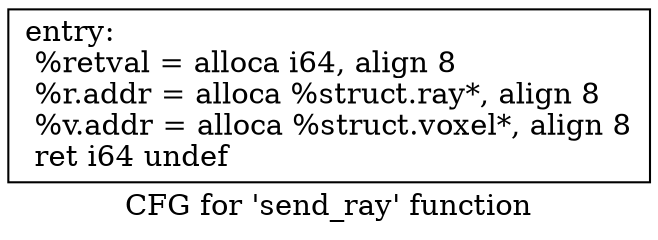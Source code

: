 digraph "CFG for 'send_ray' function" {
	label="CFG for 'send_ray' function";

	Node0x5f721a0 [shape=record,label="{entry:\l  %retval = alloca i64, align 8\l  %r.addr = alloca %struct.ray*, align 8\l  %v.addr = alloca %struct.voxel*, align 8\l  ret i64 undef\l}"];
}
